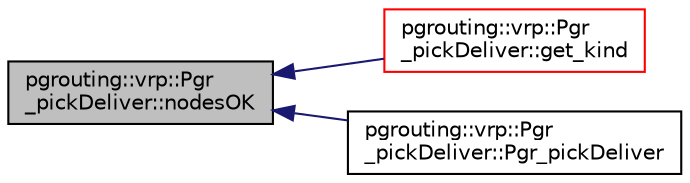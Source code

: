 digraph "pgrouting::vrp::Pgr_pickDeliver::nodesOK"
{
  edge [fontname="Helvetica",fontsize="10",labelfontname="Helvetica",labelfontsize="10"];
  node [fontname="Helvetica",fontsize="10",shape=record];
  rankdir="LR";
  Node66 [label="pgrouting::vrp::Pgr\l_pickDeliver::nodesOK",height=0.2,width=0.4,color="black", fillcolor="grey75", style="filled", fontcolor="black"];
  Node66 -> Node67 [dir="back",color="midnightblue",fontsize="10",style="solid",fontname="Helvetica"];
  Node67 [label="pgrouting::vrp::Pgr\l_pickDeliver::get_kind",height=0.2,width=0.4,color="red", fillcolor="white", style="filled",URL="$classpgrouting_1_1vrp_1_1Pgr__pickDeliver.html#a16c03113dfc093fa32913f2b579dd9af"];
  Node66 -> Node79 [dir="back",color="midnightblue",fontsize="10",style="solid",fontname="Helvetica"];
  Node79 [label="pgrouting::vrp::Pgr\l_pickDeliver::Pgr_pickDeliver",height=0.2,width=0.4,color="black", fillcolor="white", style="filled",URL="$classpgrouting_1_1vrp_1_1Pgr__pickDeliver.html#adb8cc9394dc91b88dee7cb5010c57a4e",tooltip="Constructor for the matrix version. "];
}
